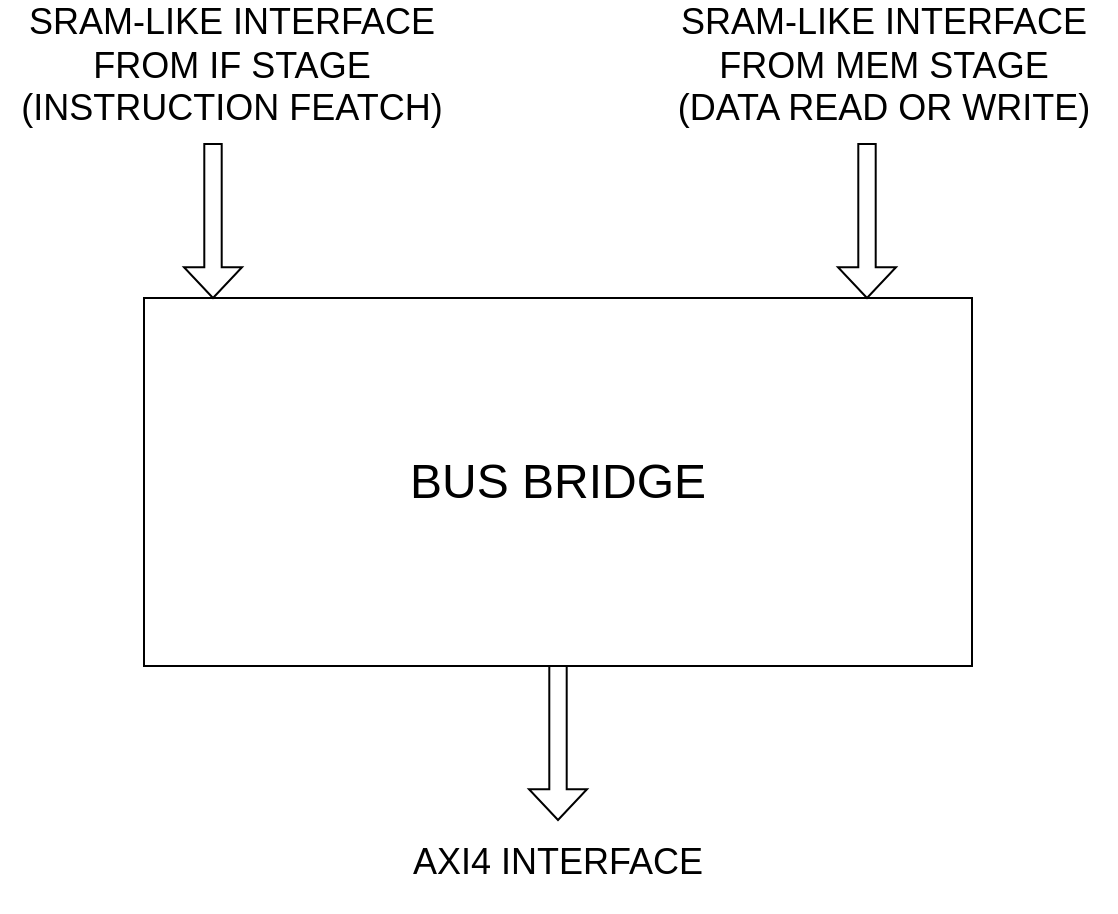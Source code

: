 <mxfile version="14.7.2" type="github">
  <diagram id="FyzNEP52wKAkibR-cV9b" name="Page-1">
    <mxGraphModel dx="2062" dy="1160" grid="0" gridSize="10" guides="1" tooltips="1" connect="1" arrows="1" fold="1" page="1" pageScale="1" pageWidth="3300" pageHeight="4681" math="0" shadow="0">
      <root>
        <mxCell id="0" />
        <mxCell id="1" parent="0" />
        <mxCell id="pH1emtbNh5G4_gBEcOGy-2" value="&lt;font style=&quot;font-size: 24px&quot;&gt;BUS BRIDGE&lt;/font&gt;" style="rounded=0;whiteSpace=wrap;html=1;" vertex="1" parent="1">
          <mxGeometry x="739" y="373" width="414" height="184" as="geometry" />
        </mxCell>
        <mxCell id="pH1emtbNh5G4_gBEcOGy-4" value="" style="shape=singleArrow;direction=south;whiteSpace=wrap;html=1;" vertex="1" parent="1">
          <mxGeometry x="759" y="296" width="29" height="77" as="geometry" />
        </mxCell>
        <mxCell id="pH1emtbNh5G4_gBEcOGy-5" value="" style="shape=singleArrow;direction=south;whiteSpace=wrap;html=1;" vertex="1" parent="1">
          <mxGeometry x="1086" y="296" width="29" height="77" as="geometry" />
        </mxCell>
        <mxCell id="pH1emtbNh5G4_gBEcOGy-6" value="" style="shape=singleArrow;direction=south;whiteSpace=wrap;html=1;" vertex="1" parent="1">
          <mxGeometry x="931.5" y="557" width="29" height="77" as="geometry" />
        </mxCell>
        <mxCell id="pH1emtbNh5G4_gBEcOGy-7" value="&lt;font style=&quot;font-size: 18px&quot;&gt;SRAM-LIKE INTERFACE&lt;br&gt;FROM IF STAGE&lt;br&gt;(INSTRUCTION FEATCH)&lt;/font&gt;" style="text;html=1;strokeColor=none;fillColor=none;align=center;verticalAlign=middle;whiteSpace=wrap;rounded=0;" vertex="1" parent="1">
          <mxGeometry x="667" y="232" width="232" height="50" as="geometry" />
        </mxCell>
        <mxCell id="pH1emtbNh5G4_gBEcOGy-8" value="&lt;font style=&quot;font-size: 18px&quot;&gt;SRAM-LIKE INTERFACE&lt;br&gt;FROM MEM STAGE&lt;br&gt;(DATA READ OR WRITE)&lt;/font&gt;" style="text;html=1;strokeColor=none;fillColor=none;align=center;verticalAlign=middle;whiteSpace=wrap;rounded=0;" vertex="1" parent="1">
          <mxGeometry x="993" y="232" width="232" height="50" as="geometry" />
        </mxCell>
        <mxCell id="pH1emtbNh5G4_gBEcOGy-9" value="&lt;font style=&quot;font-size: 18px&quot;&gt;AXI4 INTERFACE&lt;/font&gt;" style="text;html=1;strokeColor=none;fillColor=none;align=center;verticalAlign=middle;whiteSpace=wrap;rounded=0;" vertex="1" parent="1">
          <mxGeometry x="830" y="630" width="232" height="50" as="geometry" />
        </mxCell>
      </root>
    </mxGraphModel>
  </diagram>
</mxfile>
